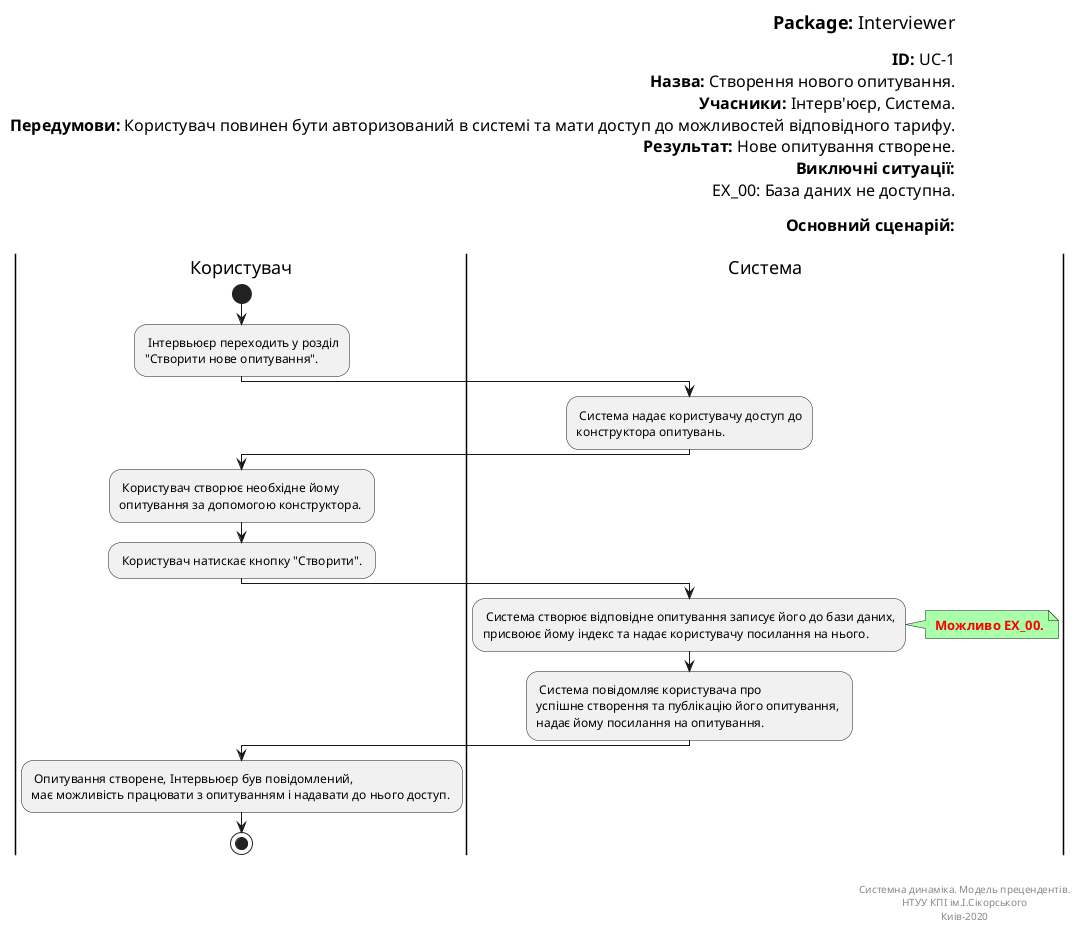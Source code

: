 @startuml interviewerPollCreating
left header
<font color=000 size=18><b>Package:</b> Interviewer

<font color=000 size=16><b>ID:</b> UC-1
<font color=000 size=16><b>Назва:</b> Створення нового опитування.
<font color=000 size=16><b>Учасники:</b> Інтерв'юєр, Система.
<font color=000 size=16><b>Передумови:</b> Користувач повинен бути авторизований в системі та мати доступ до можливостей відповідного тарифу.
<font color=000 size=16><b>Результат:</b> Нове опитування створене.
<font color=000 size=16><b>Виключні ситуації:</b>
<font color=000 size=16> EX_00: База даних не доступна.

<font color=000 size=16><b>Основний сценарій:</b>

end header

|Користувач|
start
: Інтервьюєр переходить у розділ 
"Створити нове опитування".;
|Система|
: Система надає користувачу доступ до 
конструктора опитувань.;

|Користувач|

: Користувач створює необхідне йому 
опитування за допомогою конструктора. ;

: Користувач натискає кнопку "Створити". ;

|Система|

: Система створює відповідне опитування записує його до бази даних,
присвоює йому індекс та надає користувачу посилання на нього.;

note right #aaffaa
<font color=red><b> Можливо EX_00.
end note

: Система повідомляє користувача про 
успішне створення та публікацію його опитування, 
надає йому посилання на опитування. ;

|Користувач|

: Опитування створене, Інтервьюєр був повідомлений, 
має можливість працювати з опитуванням і надавати до нього доступ. ;


stop;

right footer


Системна динаміка. Модель прецендентів.
НТУУ КПІ ім.І.Сікорського
Киів-2020
end footer

@enduml